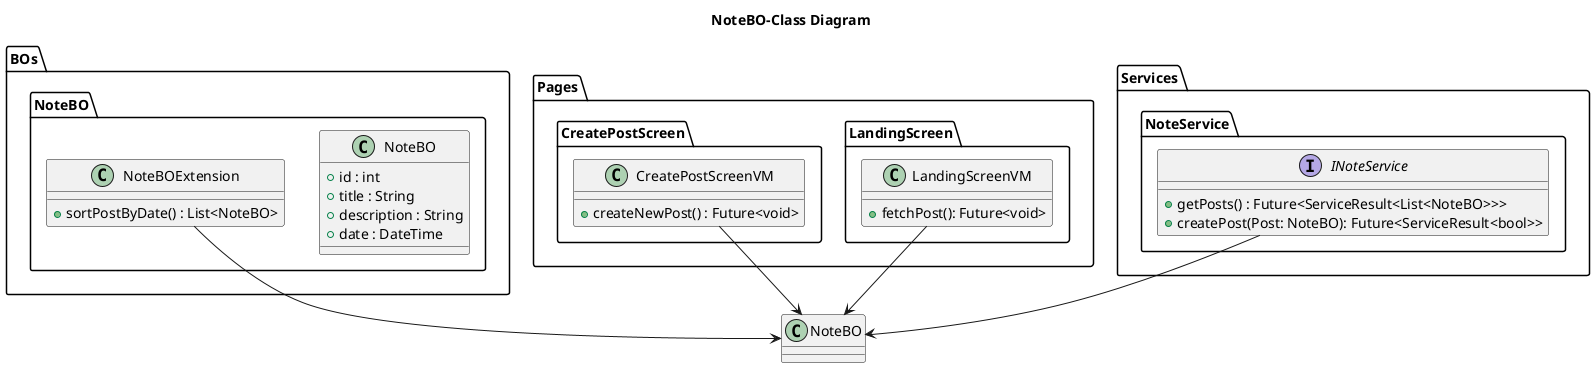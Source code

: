 @startuml NoteBO-Class Diagram

title **NoteBO-Class Diagram**

package BOs{
    package NoteBO{
        class NoteBO{
            + id : int
            + title : String
            + description : String
            + date : DateTime
        }
        class NoteBOExtension{
            + sortPostByDate() : List<NoteBO>
        }
    }
}

package Pages{
    package LandingScreen{
        class LandingScreenVM{
            + fetchPost(): Future<void>
        }
    }

    package CreatePostScreen{
        class CreatePostScreenVM{
            + createNewPost() : Future<void>
        }
    }
}
package Services{
    package NoteService{
        interface INoteService{
            + getPosts() : Future<ServiceResult<List<NoteBO>>>
            + createPost(Post: NoteBO): Future<ServiceResult<bool>>
        }
    }
}

CreatePostScreenVM --> NoteBO
INoteService --> NoteBO
LandingScreenVM --> NoteBO
NoteBOExtension --> NoteBO

newpage
title **NoteBOExtension**
package Pages{
    package LandingScreen{
        class LandingScreenVM{
            + sortPosts() : Future<void>
        }
    }
}

package BOs{
    package NoteBO{
        class NoteBOExtension{
            + sortPostsByDate() : List<NoteBO>
        }
    }
}
LandingScreenVM --> NoteBOExtension
@enduml
